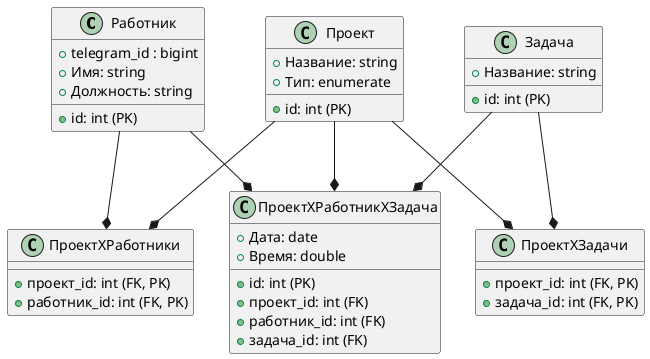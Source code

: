 @startuml
class Работник {
+ id: int (PK)
+ telegram_id : bigint
+ Имя: string
+ Должность: string
}

class Проект {
+ id: int (PK)
+ Название: string
+ Тип: enumerate
}

class Задача {
+ id: int (PK)
+ Название: string
}

class ПроектXРаботники {
+ проект_id: int (FK, PK)
+ работник_id: int (FK, PK)
}

class ПроектXЗадачи {
+ проект_id: int (FK, PK)
+ задача_id: int (FK, PK)
}

class ПроектXРаботникXЗадача {
+ id: int (PK)
+ проект_id: int (FK)
+ работник_id: int (FK)
+ задача_id: int (FK)
+ Дата: date
+ Время: double
}

Работник --* ПроектXРаботники
Проект --* ПроектXРаботники
Проект --* ПроектXЗадачи
Задача --* ПроектXЗадачи
Работник --* ПроектXРаботникXЗадача
Проект --* ПроектXРаботникXЗадача
Задача --* ПроектXРаботникXЗадача

@enduml